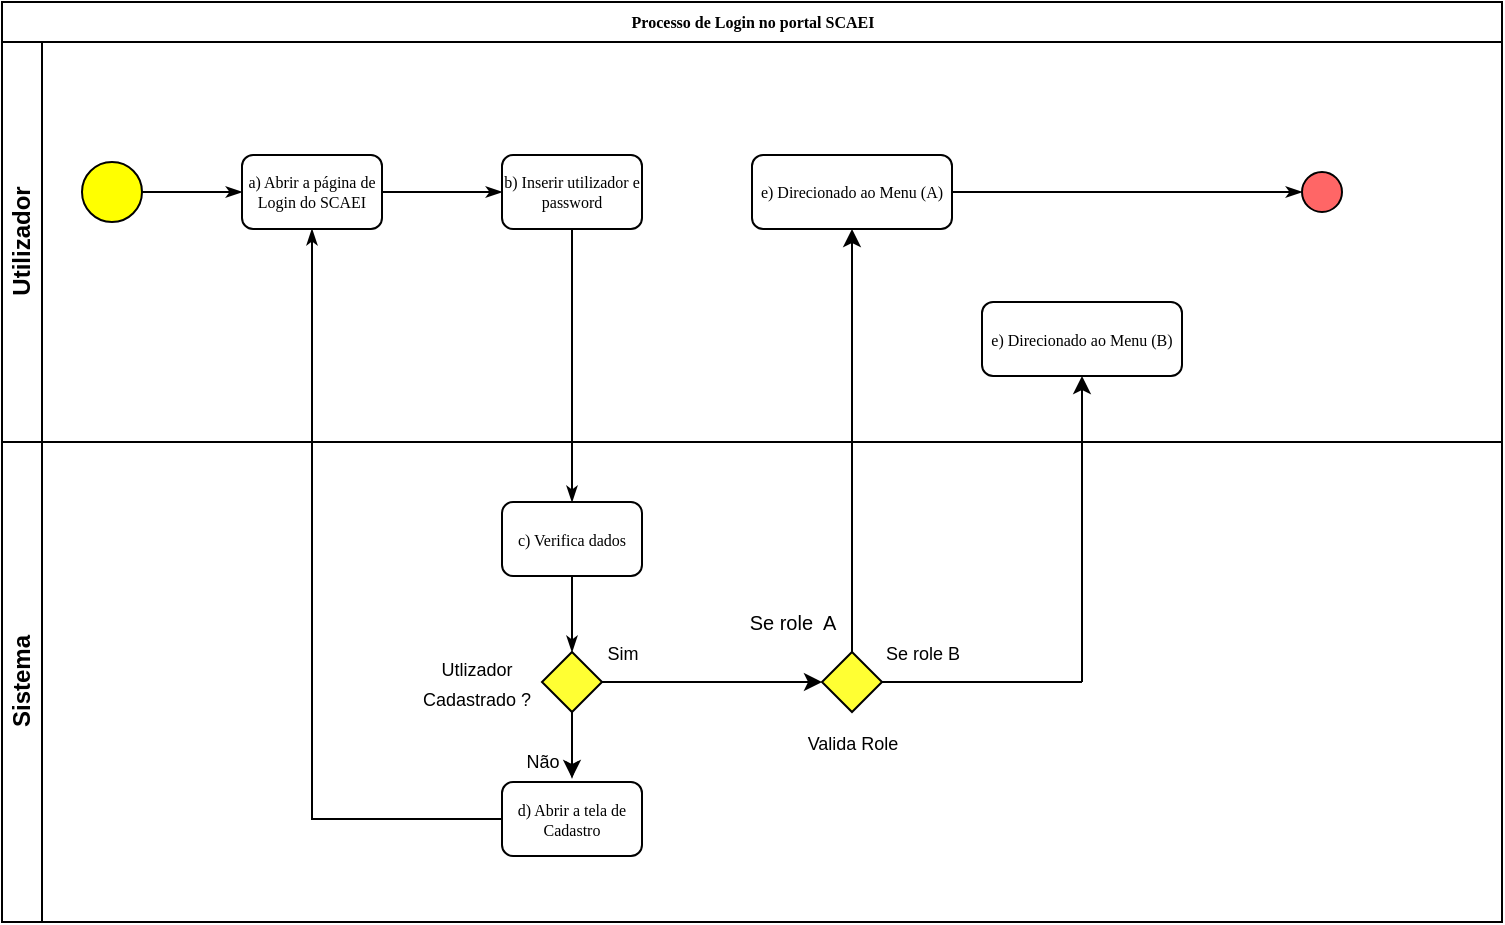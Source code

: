 <mxfile version="20.8.4" type="github">
  <diagram name="Page-1" id="c7488fd3-1785-93aa-aadb-54a6760d102a">
    <mxGraphModel dx="1356" dy="695" grid="1" gridSize="10" guides="1" tooltips="1" connect="1" arrows="1" fold="1" page="1" pageScale="1" pageWidth="1100" pageHeight="850" background="none" math="0" shadow="0">
      <root>
        <mxCell id="0" />
        <mxCell id="1" parent="0" />
        <mxCell id="2b4e8129b02d487f-1" value="Processo de Login no portal SCAEI" style="swimlane;html=1;childLayout=stackLayout;horizontal=1;startSize=20;horizontalStack=0;rounded=0;shadow=0;labelBackgroundColor=none;strokeWidth=1;fontFamily=Verdana;fontSize=8;align=center;" parent="1" vertex="1">
          <mxGeometry x="180" y="130" width="750" height="460" as="geometry" />
        </mxCell>
        <mxCell id="2b4e8129b02d487f-2" value="Utilizador" style="swimlane;html=1;startSize=20;horizontal=0;" parent="2b4e8129b02d487f-1" vertex="1">
          <mxGeometry y="20" width="750" height="200" as="geometry" />
        </mxCell>
        <mxCell id="2b4e8129b02d487f-18" style="edgeStyle=orthogonalEdgeStyle;rounded=0;html=1;labelBackgroundColor=none;startArrow=none;startFill=0;startSize=5;endArrow=classicThin;endFill=1;endSize=5;jettySize=auto;orthogonalLoop=1;strokeWidth=1;fontFamily=Verdana;fontSize=8" parent="2b4e8129b02d487f-2" source="2b4e8129b02d487f-5" target="2b4e8129b02d487f-6" edge="1">
          <mxGeometry relative="1" as="geometry" />
        </mxCell>
        <mxCell id="2b4e8129b02d487f-5" value="" style="ellipse;whiteSpace=wrap;html=1;rounded=0;shadow=0;labelBackgroundColor=none;strokeWidth=1;fontFamily=Verdana;fontSize=8;align=center;fillColor=#FFFF00;" parent="2b4e8129b02d487f-2" vertex="1">
          <mxGeometry x="40" y="60" width="30" height="30" as="geometry" />
        </mxCell>
        <mxCell id="2b4e8129b02d487f-6" value="a) Abrir a página de Login do SCAEI" style="rounded=1;whiteSpace=wrap;html=1;shadow=0;labelBackgroundColor=none;strokeWidth=1;fontFamily=Verdana;fontSize=8;align=center;" parent="2b4e8129b02d487f-2" vertex="1">
          <mxGeometry x="120" y="56.5" width="70" height="37" as="geometry" />
        </mxCell>
        <mxCell id="ZIK91_UsGhoDXUHulBce-2" value="e) Direcionado ao Menu (A)" style="rounded=1;whiteSpace=wrap;html=1;shadow=0;labelBackgroundColor=none;strokeWidth=1;fontFamily=Verdana;fontSize=8;align=center;" parent="2b4e8129b02d487f-2" vertex="1">
          <mxGeometry x="375" y="56.5" width="100" height="37" as="geometry" />
        </mxCell>
        <mxCell id="ZIK91_UsGhoDXUHulBce-3" style="edgeStyle=orthogonalEdgeStyle;rounded=0;html=1;labelBackgroundColor=none;startArrow=none;startFill=0;startSize=5;endArrow=classicThin;endFill=1;endSize=5;jettySize=auto;orthogonalLoop=1;strokeWidth=1;fontFamily=Verdana;fontSize=8;exitX=1;exitY=0.5;exitDx=0;exitDy=0;" parent="2b4e8129b02d487f-2" source="2b4e8129b02d487f-6" edge="1">
          <mxGeometry relative="1" as="geometry">
            <mxPoint x="210" y="97" as="sourcePoint" />
            <mxPoint x="250" y="75" as="targetPoint" />
          </mxGeometry>
        </mxCell>
        <mxCell id="ZIK91_UsGhoDXUHulBce-4" style="edgeStyle=orthogonalEdgeStyle;rounded=0;html=1;labelBackgroundColor=none;startArrow=none;startFill=0;startSize=5;endArrow=classicThin;endFill=1;endSize=5;jettySize=auto;orthogonalLoop=1;strokeWidth=1;fontFamily=Verdana;fontSize=8;entryX=0;entryY=0.5;entryDx=0;entryDy=0;" parent="2b4e8129b02d487f-2" source="ZIK91_UsGhoDXUHulBce-2" target="PeNAHRrHpHSTOkGYdhyV-22" edge="1">
          <mxGeometry relative="1" as="geometry">
            <mxPoint x="452.5" y="75" as="sourcePoint" />
            <mxPoint x="582.5" y="75" as="targetPoint" />
          </mxGeometry>
        </mxCell>
        <mxCell id="ZIK91_UsGhoDXUHulBce-5" value="" style="edgeStyle=orthogonalEdgeStyle;rounded=0;html=1;labelBackgroundColor=none;startArrow=none;startFill=0;startSize=5;endArrow=none;endFill=1;endSize=5;jettySize=auto;orthogonalLoop=1;strokeWidth=1;fontFamily=Verdana;fontSize=8;entryX=0;entryY=0.5;entryDx=0;entryDy=0;exitX=0;exitY=0.5;exitDx=0;exitDy=0;" parent="2b4e8129b02d487f-2" source="ZIK91_UsGhoDXUHulBce-2" target="ZIK91_UsGhoDXUHulBce-2" edge="1">
          <mxGeometry relative="1" as="geometry">
            <mxPoint x="452.5" y="75" as="sourcePoint" />
            <mxPoint x="582.5" y="75" as="targetPoint" />
          </mxGeometry>
        </mxCell>
        <mxCell id="PeNAHRrHpHSTOkGYdhyV-3" value="b) Inserir utilizador e password" style="rounded=1;whiteSpace=wrap;html=1;shadow=0;labelBackgroundColor=none;strokeWidth=1;fontFamily=Verdana;fontSize=8;align=center;" vertex="1" parent="2b4e8129b02d487f-2">
          <mxGeometry x="250" y="56.5" width="70" height="37" as="geometry" />
        </mxCell>
        <mxCell id="PeNAHRrHpHSTOkGYdhyV-22" value="" style="ellipse;whiteSpace=wrap;html=1;rounded=0;shadow=0;labelBackgroundColor=none;strokeWidth=1;fontFamily=Verdana;fontSize=8;align=center;fillColor=#FF6666;" vertex="1" parent="2b4e8129b02d487f-2">
          <mxGeometry x="650" y="65" width="20" height="20" as="geometry" />
        </mxCell>
        <mxCell id="PeNAHRrHpHSTOkGYdhyV-23" value="e) Direcionado ao Menu (B)" style="rounded=1;whiteSpace=wrap;html=1;shadow=0;labelBackgroundColor=none;strokeWidth=1;fontFamily=Verdana;fontSize=8;align=center;" vertex="1" parent="2b4e8129b02d487f-2">
          <mxGeometry x="490" y="130" width="100" height="37" as="geometry" />
        </mxCell>
        <mxCell id="PeNAHRrHpHSTOkGYdhyV-15" style="edgeStyle=orthogonalEdgeStyle;rounded=0;html=1;labelBackgroundColor=none;startArrow=none;startFill=0;startSize=5;endArrow=classicThin;endFill=1;endSize=5;jettySize=auto;orthogonalLoop=1;strokeWidth=1;fontFamily=Verdana;fontSize=8;exitX=0;exitY=0.5;exitDx=0;exitDy=0;entryX=0.5;entryY=1;entryDx=0;entryDy=0;" edge="1" parent="2b4e8129b02d487f-1" source="PeNAHRrHpHSTOkGYdhyV-13" target="2b4e8129b02d487f-6">
          <mxGeometry relative="1" as="geometry">
            <mxPoint x="150" y="252.0" as="sourcePoint" />
            <mxPoint x="90" y="338.5" as="targetPoint" />
          </mxGeometry>
        </mxCell>
        <mxCell id="2b4e8129b02d487f-3" value="Sistema" style="swimlane;html=1;startSize=20;horizontal=0;" parent="2b4e8129b02d487f-1" vertex="1">
          <mxGeometry y="220" width="750" height="240" as="geometry" />
        </mxCell>
        <mxCell id="ZIK91_UsGhoDXUHulBce-13" style="edgeStyle=orthogonalEdgeStyle;rounded=0;orthogonalLoop=1;jettySize=auto;html=1;exitX=0.5;exitY=1;exitDx=0;exitDy=0;fontSize=9;" parent="2b4e8129b02d487f-3" edge="1">
          <mxGeometry relative="1" as="geometry">
            <mxPoint x="265" y="112.0" as="sourcePoint" />
            <mxPoint x="265" y="112.0" as="targetPoint" />
          </mxGeometry>
        </mxCell>
        <mxCell id="ZIK91_UsGhoDXUHulBce-14" style="edgeStyle=orthogonalEdgeStyle;rounded=0;html=1;labelBackgroundColor=none;startArrow=none;startFill=0;startSize=5;endArrow=classicThin;endFill=1;endSize=5;jettySize=auto;orthogonalLoop=1;strokeWidth=1;fontFamily=Verdana;fontSize=8;exitX=0.5;exitY=1;exitDx=0;exitDy=0;entryX=0.5;entryY=0;entryDx=0;entryDy=0;" parent="2b4e8129b02d487f-3" edge="1">
          <mxGeometry relative="1" as="geometry">
            <mxPoint x="285" y="125.0" as="sourcePoint" />
            <mxPoint x="285" y="168" as="targetPoint" />
          </mxGeometry>
        </mxCell>
        <mxCell id="PeNAHRrHpHSTOkGYdhyV-5" value="c) Verifica dados" style="rounded=1;whiteSpace=wrap;html=1;shadow=0;labelBackgroundColor=none;strokeWidth=1;fontFamily=Verdana;fontSize=8;align=center;" vertex="1" parent="2b4e8129b02d487f-3">
          <mxGeometry x="250" y="30" width="70" height="37" as="geometry" />
        </mxCell>
        <mxCell id="PeNAHRrHpHSTOkGYdhyV-8" value="" style="edgeStyle=orthogonalEdgeStyle;rounded=0;orthogonalLoop=1;jettySize=auto;html=1;" edge="1" parent="2b4e8129b02d487f-3" source="PeNAHRrHpHSTOkGYdhyV-6">
          <mxGeometry relative="1" as="geometry">
            <mxPoint x="285" y="168" as="targetPoint" />
          </mxGeometry>
        </mxCell>
        <mxCell id="PeNAHRrHpHSTOkGYdhyV-6" value="" style="strokeWidth=1;html=1;shape=mxgraph.flowchart.decision;whiteSpace=wrap;rounded=1;shadow=0;labelBackgroundColor=none;fontFamily=Verdana;fontSize=8;align=center;fillColor=#FFFF33;" vertex="1" parent="2b4e8129b02d487f-3">
          <mxGeometry x="270" y="105.0" width="30" height="30" as="geometry" />
        </mxCell>
        <mxCell id="PeNAHRrHpHSTOkGYdhyV-7" value="&lt;font style=&quot;font-size: 9px;&quot;&gt;Utlizador Cadastrado ?&lt;/font&gt;" style="text;strokeColor=none;align=center;fillColor=none;html=1;verticalAlign=middle;whiteSpace=wrap;rounded=0;" vertex="1" parent="2b4e8129b02d487f-3">
          <mxGeometry x="200" y="105" width="75" height="30" as="geometry" />
        </mxCell>
        <mxCell id="PeNAHRrHpHSTOkGYdhyV-9" style="edgeStyle=orthogonalEdgeStyle;rounded=0;html=1;labelBackgroundColor=none;startArrow=none;startFill=0;startSize=5;endArrow=classicThin;endFill=1;endSize=5;jettySize=auto;orthogonalLoop=1;strokeWidth=1;fontFamily=Verdana;fontSize=8;entryX=0.5;entryY=0;entryDx=0;entryDy=0;entryPerimeter=0;" edge="1" parent="2b4e8129b02d487f-3" source="PeNAHRrHpHSTOkGYdhyV-5" target="PeNAHRrHpHSTOkGYdhyV-6">
          <mxGeometry relative="1" as="geometry">
            <mxPoint x="285" y="70" as="sourcePoint" />
            <mxPoint x="442.5" y="-65" as="targetPoint" />
          </mxGeometry>
        </mxCell>
        <mxCell id="PeNAHRrHpHSTOkGYdhyV-11" value="&lt;font style=&quot;font-size: 9px;&quot;&gt;Sim&lt;/font&gt;" style="text;html=1;align=center;verticalAlign=middle;resizable=0;points=[];autosize=1;strokeColor=none;fillColor=none;fontSize=10;" vertex="1" parent="2b4e8129b02d487f-3">
          <mxGeometry x="290" y="90" width="40" height="30" as="geometry" />
        </mxCell>
        <mxCell id="PeNAHRrHpHSTOkGYdhyV-12" value="Não" style="text;html=1;align=center;verticalAlign=middle;resizable=0;points=[];autosize=1;strokeColor=none;fillColor=none;fontSize=9;" vertex="1" parent="2b4e8129b02d487f-3">
          <mxGeometry x="250" y="150" width="40" height="20" as="geometry" />
        </mxCell>
        <mxCell id="PeNAHRrHpHSTOkGYdhyV-13" value="d) Abrir a tela de Cadastro" style="rounded=1;whiteSpace=wrap;html=1;shadow=0;labelBackgroundColor=none;strokeWidth=1;fontFamily=Verdana;fontSize=8;align=center;" vertex="1" parent="2b4e8129b02d487f-3">
          <mxGeometry x="250" y="170" width="70" height="37" as="geometry" />
        </mxCell>
        <mxCell id="PeNAHRrHpHSTOkGYdhyV-17" value="" style="strokeWidth=1;html=1;shape=mxgraph.flowchart.decision;whiteSpace=wrap;rounded=1;shadow=0;labelBackgroundColor=none;fontFamily=Verdana;fontSize=8;align=center;fillColor=#FFFF33;" vertex="1" parent="2b4e8129b02d487f-3">
          <mxGeometry x="410" y="105.0" width="30" height="30" as="geometry" />
        </mxCell>
        <mxCell id="PeNAHRrHpHSTOkGYdhyV-18" value="&lt;font style=&quot;font-size: 9px;&quot;&gt;Valida Role&lt;/font&gt;" style="text;strokeColor=none;align=center;fillColor=none;html=1;verticalAlign=middle;whiteSpace=wrap;rounded=0;" vertex="1" parent="2b4e8129b02d487f-3">
          <mxGeometry x="387.5" y="135" width="75" height="30" as="geometry" />
        </mxCell>
        <mxCell id="PeNAHRrHpHSTOkGYdhyV-19" value="" style="endArrow=classic;html=1;rounded=0;exitX=1;exitY=0.5;exitDx=0;exitDy=0;exitPerimeter=0;entryX=0;entryY=0.5;entryDx=0;entryDy=0;entryPerimeter=0;" edge="1" parent="2b4e8129b02d487f-3" source="PeNAHRrHpHSTOkGYdhyV-6" target="PeNAHRrHpHSTOkGYdhyV-17">
          <mxGeometry width="50" height="50" relative="1" as="geometry">
            <mxPoint x="340" y="90" as="sourcePoint" />
            <mxPoint x="390" y="40" as="targetPoint" />
          </mxGeometry>
        </mxCell>
        <mxCell id="PeNAHRrHpHSTOkGYdhyV-20" value="&lt;font size=&quot;1&quot;&gt;Se role&amp;nbsp; A&lt;/font&gt;" style="text;html=1;align=center;verticalAlign=middle;resizable=0;points=[];autosize=1;strokeColor=none;fillColor=none;fontSize=10;" vertex="1" parent="2b4e8129b02d487f-3">
          <mxGeometry x="360" y="75" width="70" height="30" as="geometry" />
        </mxCell>
        <mxCell id="PeNAHRrHpHSTOkGYdhyV-24" value="&lt;font style=&quot;font-size: 9px;&quot;&gt;Se role B&lt;/font&gt;" style="text;html=1;align=center;verticalAlign=middle;resizable=0;points=[];autosize=1;strokeColor=none;fillColor=none;fontSize=10;" vertex="1" parent="2b4e8129b02d487f-3">
          <mxGeometry x="430" y="90" width="60" height="30" as="geometry" />
        </mxCell>
        <mxCell id="PeNAHRrHpHSTOkGYdhyV-4" style="edgeStyle=orthogonalEdgeStyle;rounded=0;html=1;labelBackgroundColor=none;startArrow=none;startFill=0;startSize=5;endArrow=classicThin;endFill=1;endSize=5;jettySize=auto;orthogonalLoop=1;strokeWidth=1;fontFamily=Verdana;fontSize=8;exitX=0.5;exitY=1;exitDx=0;exitDy=0;entryX=0.5;entryY=0;entryDx=0;entryDy=0;" edge="1" parent="2b4e8129b02d487f-1" source="PeNAHRrHpHSTOkGYdhyV-3" target="PeNAHRrHpHSTOkGYdhyV-5">
          <mxGeometry relative="1" as="geometry">
            <mxPoint x="377.5" y="120.0" as="sourcePoint" />
            <mxPoint x="285" y="200" as="targetPoint" />
          </mxGeometry>
        </mxCell>
        <mxCell id="PeNAHRrHpHSTOkGYdhyV-21" value="" style="endArrow=classic;html=1;rounded=0;entryX=0.5;entryY=1;entryDx=0;entryDy=0;exitX=0.5;exitY=0;exitDx=0;exitDy=0;exitPerimeter=0;" edge="1" parent="2b4e8129b02d487f-1" source="PeNAHRrHpHSTOkGYdhyV-17" target="ZIK91_UsGhoDXUHulBce-2">
          <mxGeometry width="50" height="50" relative="1" as="geometry">
            <mxPoint x="340" y="260" as="sourcePoint" />
            <mxPoint x="390" y="210" as="targetPoint" />
          </mxGeometry>
        </mxCell>
        <mxCell id="PeNAHRrHpHSTOkGYdhyV-25" value="" style="endArrow=classic;html=1;rounded=0;entryX=0.5;entryY=1;entryDx=0;entryDy=0;" edge="1" parent="1" target="PeNAHRrHpHSTOkGYdhyV-23">
          <mxGeometry width="50" height="50" relative="1" as="geometry">
            <mxPoint x="720" y="470" as="sourcePoint" />
            <mxPoint x="570" y="350" as="targetPoint" />
          </mxGeometry>
        </mxCell>
        <mxCell id="PeNAHRrHpHSTOkGYdhyV-26" value="" style="endArrow=none;html=1;rounded=0;" edge="1" parent="1">
          <mxGeometry width="50" height="50" relative="1" as="geometry">
            <mxPoint x="620" y="470" as="sourcePoint" />
            <mxPoint x="720" y="470" as="targetPoint" />
          </mxGeometry>
        </mxCell>
      </root>
    </mxGraphModel>
  </diagram>
</mxfile>
